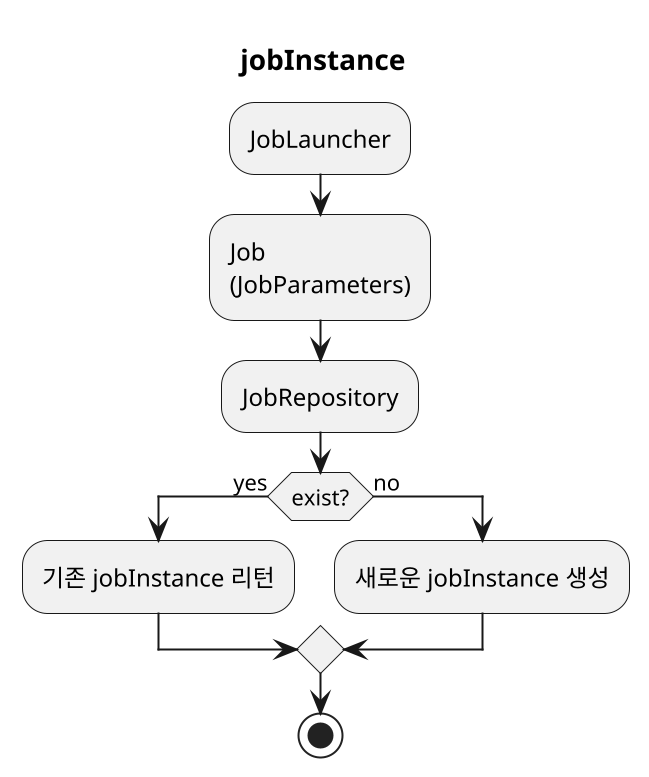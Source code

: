@startuml jobInstance
skinparam defaultFontName D2Coding

scale 2
title jobInstance

:JobLauncher;
:Job\n(JobParameters);
:JobRepository;
if (exist?) then (yes)
  :기존 jobInstance 리턴;
else (no)
  :새로운 jobInstance 생성;
endif
stop
@enduml